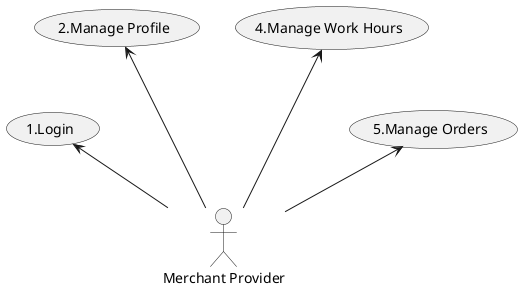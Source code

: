 @startuml
:provider: as "Merchant Provider"

(1.Login) <-- provider
(2.Manage Profile) <--- provider
(4.Manage Work Hours) <--- provider
(5.Manage Orders) <-- provider

@enduml